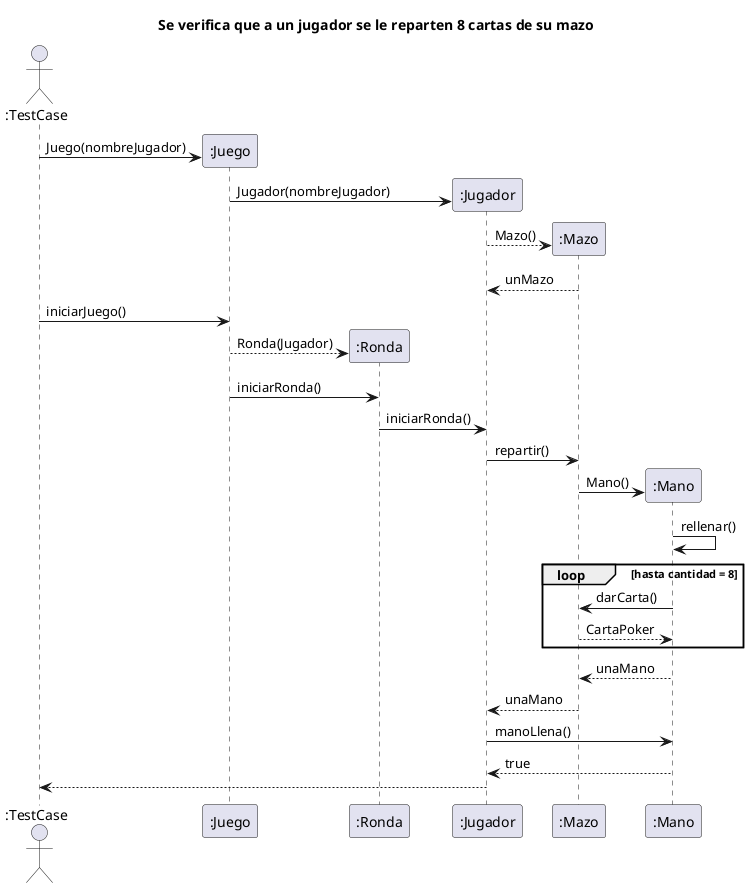 @startuml
'https://plantuml.com/sequence-diagram

title Se verifica que a un jugador se le reparten 8 cartas de su mazo

actor ":TestCase" as user
participant ":Juego" as juego
participant ":Ronda" as ronda
participant ":Jugador" as jugador
participant ":Mazo" as mazo
participant ":Mano" as mano

user -> juego**: Juego(nombreJugador)
juego -> jugador**: Jugador(nombreJugador)
jugador --> mazo **: Mazo()
mazo --> jugador: unMazo
user -> juego: iniciarJuego()

juego --> ronda**: Ronda(Jugador)
juego -> ronda: iniciarRonda()
ronda -> jugador: iniciarRonda()
jugador -> mazo: repartir()
mazo -> mano **: Mano()
mano -> mano: rellenar()
loop hasta cantidad = 8
    mano -> mazo: darCarta()
    mazo --> mano: CartaPoker
end
mano --> mazo: unaMano
mazo --> jugador: unaMano
jugador -> mano: manoLlena()
mano --> jugador: true
jugador --> user
@enduml